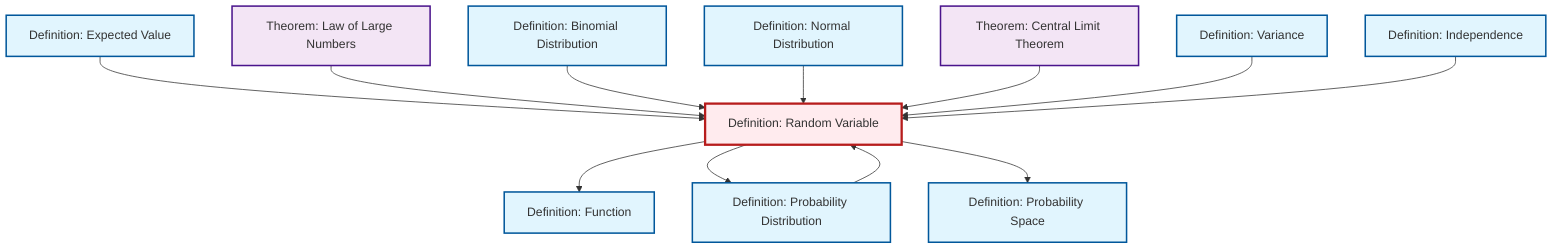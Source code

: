 graph TD
    classDef definition fill:#e1f5fe,stroke:#01579b,stroke-width:2px
    classDef theorem fill:#f3e5f5,stroke:#4a148c,stroke-width:2px
    classDef axiom fill:#fff3e0,stroke:#e65100,stroke-width:2px
    classDef example fill:#e8f5e9,stroke:#1b5e20,stroke-width:2px
    classDef current fill:#ffebee,stroke:#b71c1c,stroke-width:3px
    thm-law-of-large-numbers["Theorem: Law of Large Numbers"]:::theorem
    def-probability-distribution["Definition: Probability Distribution"]:::definition
    def-binomial-distribution["Definition: Binomial Distribution"]:::definition
    thm-central-limit["Theorem: Central Limit Theorem"]:::theorem
    def-independence["Definition: Independence"]:::definition
    def-function["Definition: Function"]:::definition
    def-variance["Definition: Variance"]:::definition
    def-normal-distribution["Definition: Normal Distribution"]:::definition
    def-expectation["Definition: Expected Value"]:::definition
    def-probability-space["Definition: Probability Space"]:::definition
    def-random-variable["Definition: Random Variable"]:::definition
    def-expectation --> def-random-variable
    thm-law-of-large-numbers --> def-random-variable
    def-random-variable --> def-function
    def-binomial-distribution --> def-random-variable
    def-normal-distribution --> def-random-variable
    def-random-variable --> def-probability-distribution
    thm-central-limit --> def-random-variable
    def-variance --> def-random-variable
    def-probability-distribution --> def-random-variable
    def-random-variable --> def-probability-space
    def-independence --> def-random-variable
    class def-random-variable current